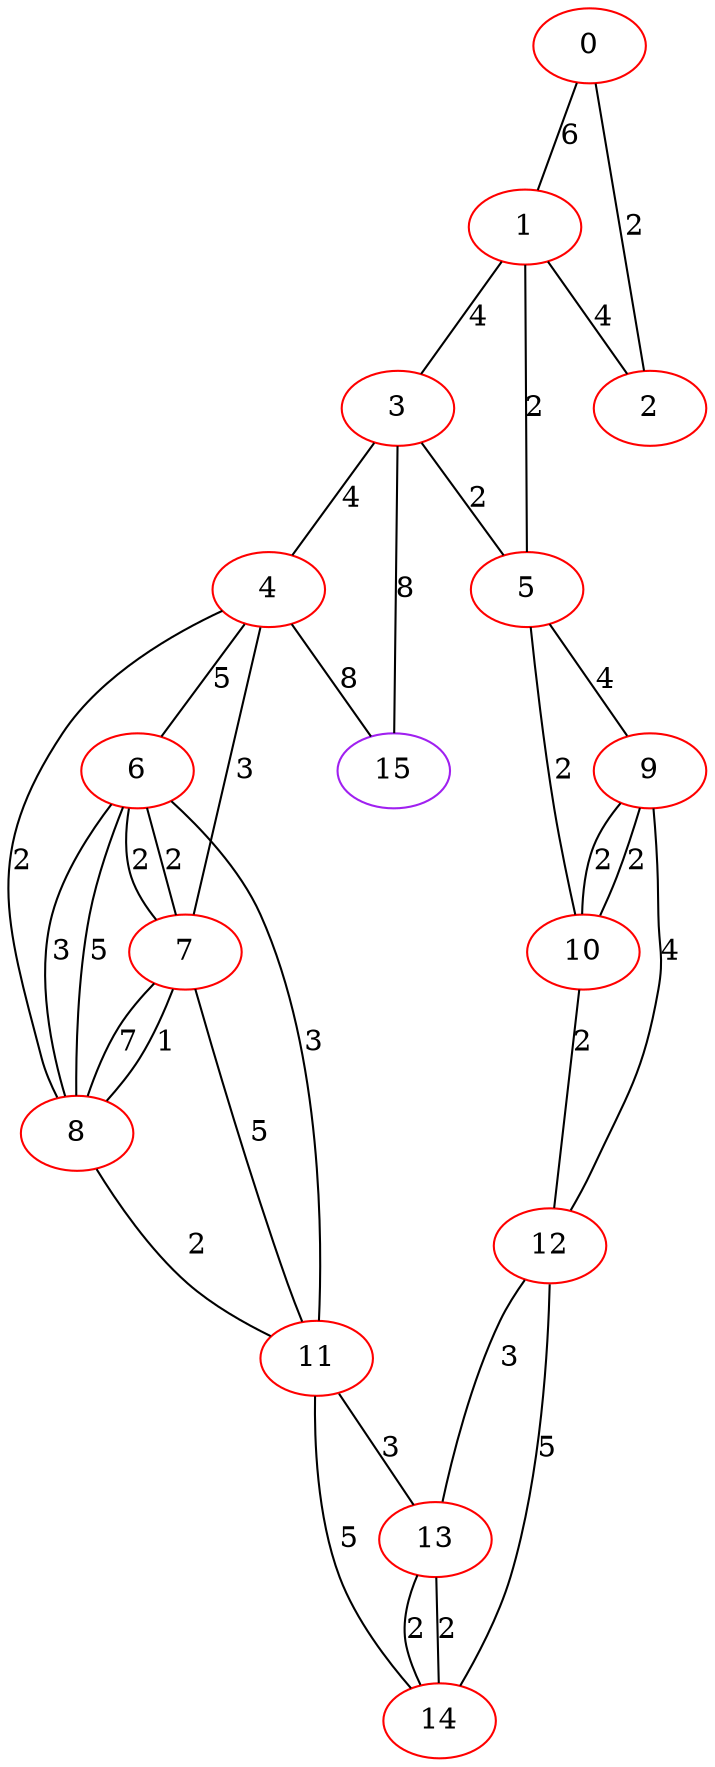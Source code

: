 graph "" {
0 [color=red, weight=1];
1 [color=red, weight=1];
2 [color=red, weight=1];
3 [color=red, weight=1];
4 [color=red, weight=1];
5 [color=red, weight=1];
6 [color=red, weight=1];
7 [color=red, weight=1];
8 [color=red, weight=1];
9 [color=red, weight=1];
10 [color=red, weight=1];
11 [color=red, weight=1];
12 [color=red, weight=1];
13 [color=red, weight=1];
14 [color=red, weight=1];
15 [color=purple, weight=4];
0 -- 1  [key=0, label=6];
0 -- 2  [key=0, label=2];
1 -- 2  [key=0, label=4];
1 -- 3  [key=0, label=4];
1 -- 5  [key=0, label=2];
3 -- 4  [key=0, label=4];
3 -- 5  [key=0, label=2];
3 -- 15  [key=0, label=8];
4 -- 8  [key=0, label=2];
4 -- 15  [key=0, label=8];
4 -- 6  [key=0, label=5];
4 -- 7  [key=0, label=3];
5 -- 10  [key=0, label=2];
5 -- 9  [key=0, label=4];
6 -- 8  [key=0, label=5];
6 -- 8  [key=1, label=3];
6 -- 11  [key=0, label=3];
6 -- 7  [key=0, label=2];
6 -- 7  [key=1, label=2];
7 -- 8  [key=0, label=7];
7 -- 8  [key=1, label=1];
7 -- 11  [key=0, label=5];
8 -- 11  [key=0, label=2];
9 -- 10  [key=0, label=2];
9 -- 10  [key=1, label=2];
9 -- 12  [key=0, label=4];
10 -- 12  [key=0, label=2];
11 -- 14  [key=0, label=5];
11 -- 13  [key=0, label=3];
12 -- 13  [key=0, label=3];
12 -- 14  [key=0, label=5];
13 -- 14  [key=0, label=2];
13 -- 14  [key=1, label=2];
}
